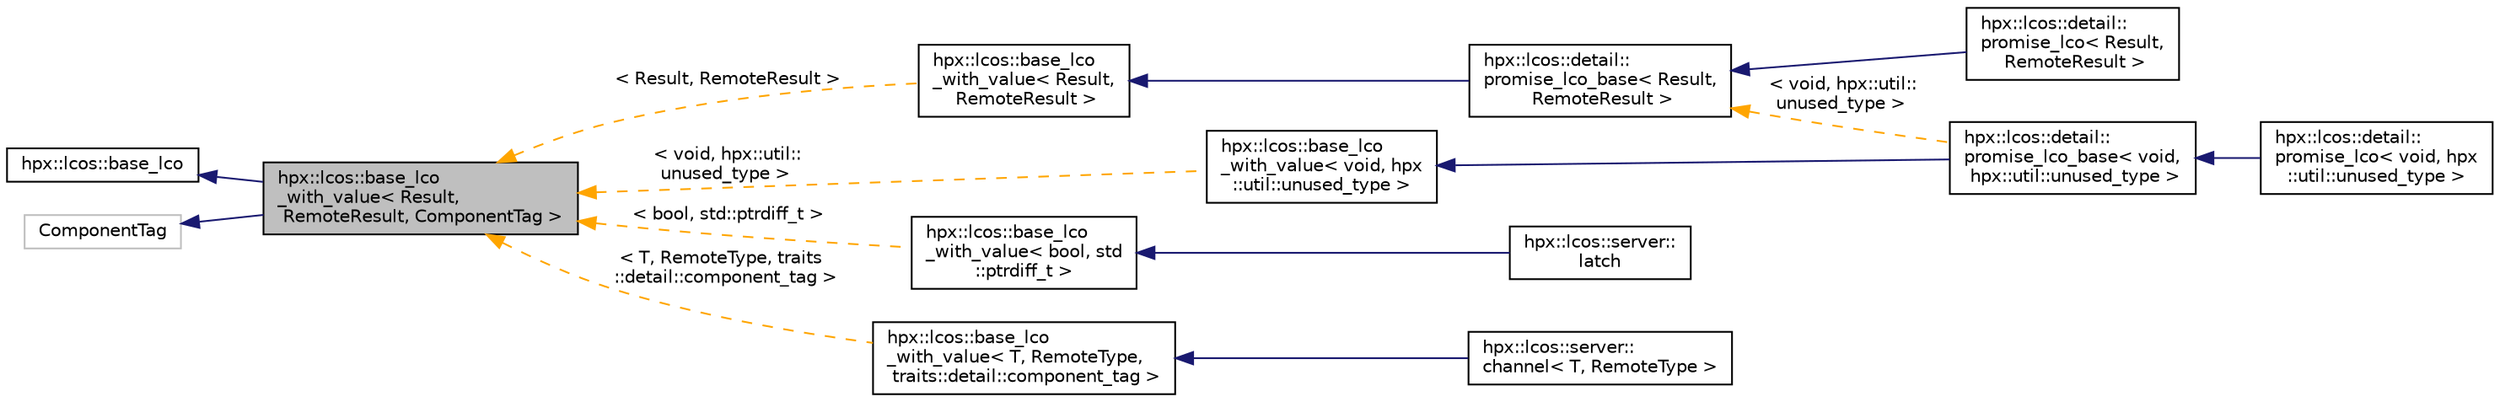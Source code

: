 digraph "hpx::lcos::base_lco_with_value&lt; Result, RemoteResult, ComponentTag &gt;"
{
  edge [fontname="Helvetica",fontsize="10",labelfontname="Helvetica",labelfontsize="10"];
  node [fontname="Helvetica",fontsize="10",shape=record];
  rankdir="LR";
  Node0 [label="hpx::lcos::base_lco\l_with_value\< Result,\l RemoteResult, ComponentTag \>",height=0.2,width=0.4,color="black", fillcolor="grey75", style="filled", fontcolor="black"];
  Node1 -> Node0 [dir="back",color="midnightblue",fontsize="10",style="solid",fontname="Helvetica"];
  Node1 [label="hpx::lcos::base_lco",height=0.2,width=0.4,color="black", fillcolor="white", style="filled",URL="$d4/d89/classhpx_1_1lcos_1_1base__lco.html"];
  Node2 -> Node0 [dir="back",color="midnightblue",fontsize="10",style="solid",fontname="Helvetica"];
  Node2 [label="ComponentTag",height=0.2,width=0.4,color="grey75", fillcolor="white", style="filled"];
  Node0 -> Node3 [dir="back",color="orange",fontsize="10",style="dashed",label=" \< Result, RemoteResult \>" ,fontname="Helvetica"];
  Node3 [label="hpx::lcos::base_lco\l_with_value\< Result,\l RemoteResult \>",height=0.2,width=0.4,color="black", fillcolor="white", style="filled",URL="$df/da5/classhpx_1_1lcos_1_1base__lco__with__value.html"];
  Node3 -> Node4 [dir="back",color="midnightblue",fontsize="10",style="solid",fontname="Helvetica"];
  Node4 [label="hpx::lcos::detail::\lpromise_lco_base\< Result,\l RemoteResult \>",height=0.2,width=0.4,color="black", fillcolor="white", style="filled",URL="$de/dd9/classhpx_1_1lcos_1_1detail_1_1promise__lco__base.html"];
  Node4 -> Node5 [dir="back",color="midnightblue",fontsize="10",style="solid",fontname="Helvetica"];
  Node5 [label="hpx::lcos::detail::\lpromise_lco\< Result,\l RemoteResult \>",height=0.2,width=0.4,color="black", fillcolor="white", style="filled",URL="$df/dd8/classhpx_1_1lcos_1_1detail_1_1promise__lco.html"];
  Node4 -> Node6 [dir="back",color="orange",fontsize="10",style="dashed",label=" \< void, hpx::util::\lunused_type \>" ,fontname="Helvetica"];
  Node6 [label="hpx::lcos::detail::\lpromise_lco_base\< void,\l hpx::util::unused_type \>",height=0.2,width=0.4,color="black", fillcolor="white", style="filled",URL="$de/dd9/classhpx_1_1lcos_1_1detail_1_1promise__lco__base.html"];
  Node6 -> Node7 [dir="back",color="midnightblue",fontsize="10",style="solid",fontname="Helvetica"];
  Node7 [label="hpx::lcos::detail::\lpromise_lco\< void, hpx\l::util::unused_type \>",height=0.2,width=0.4,color="black", fillcolor="white", style="filled",URL="$d0/dc9/classhpx_1_1lcos_1_1detail_1_1promise__lco_3_01void_00_01hpx_1_1util_1_1unused__type_01_4.html"];
  Node0 -> Node8 [dir="back",color="orange",fontsize="10",style="dashed",label=" \< void, hpx::util::\lunused_type \>" ,fontname="Helvetica"];
  Node8 [label="hpx::lcos::base_lco\l_with_value\< void, hpx\l::util::unused_type \>",height=0.2,width=0.4,color="black", fillcolor="white", style="filled",URL="$df/da5/classhpx_1_1lcos_1_1base__lco__with__value.html"];
  Node8 -> Node6 [dir="back",color="midnightblue",fontsize="10",style="solid",fontname="Helvetica"];
  Node0 -> Node9 [dir="back",color="orange",fontsize="10",style="dashed",label=" \< bool, std::ptrdiff_t \>" ,fontname="Helvetica"];
  Node9 [label="hpx::lcos::base_lco\l_with_value\< bool, std\l::ptrdiff_t \>",height=0.2,width=0.4,color="black", fillcolor="white", style="filled",URL="$df/da5/classhpx_1_1lcos_1_1base__lco__with__value.html"];
  Node9 -> Node10 [dir="back",color="midnightblue",fontsize="10",style="solid",fontname="Helvetica"];
  Node10 [label="hpx::lcos::server::\llatch",height=0.2,width=0.4,color="black", fillcolor="white", style="filled",URL="$d7/d72/classhpx_1_1lcos_1_1server_1_1latch.html"];
  Node0 -> Node11 [dir="back",color="orange",fontsize="10",style="dashed",label=" \< T, RemoteType, traits\l::detail::component_tag \>" ,fontname="Helvetica"];
  Node11 [label="hpx::lcos::base_lco\l_with_value\< T, RemoteType,\l traits::detail::component_tag \>",height=0.2,width=0.4,color="black", fillcolor="white", style="filled",URL="$df/da5/classhpx_1_1lcos_1_1base__lco__with__value.html"];
  Node11 -> Node12 [dir="back",color="midnightblue",fontsize="10",style="solid",fontname="Helvetica"];
  Node12 [label="hpx::lcos::server::\lchannel\< T, RemoteType \>",height=0.2,width=0.4,color="black", fillcolor="white", style="filled",URL="$d5/d63/classhpx_1_1lcos_1_1server_1_1channel.html"];
}
